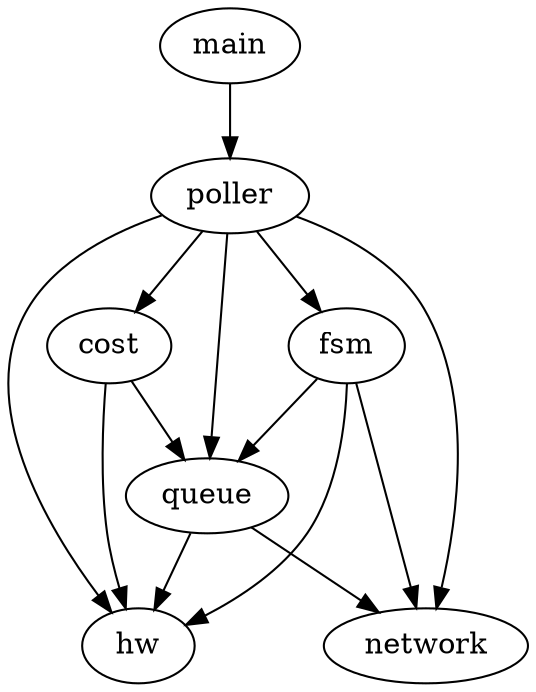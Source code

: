 digraph G {
	main -> poller;
	poller -> hw;
	poller -> fsm;
	poller -> queue;
	poller -> network;
	poller -> cost;
	fsm -> hw;
	fsm -> queue;
	fsm -> network;
	queue -> hw;
	queue -> network;
	cost -> queue;
	cost -> hw;
}